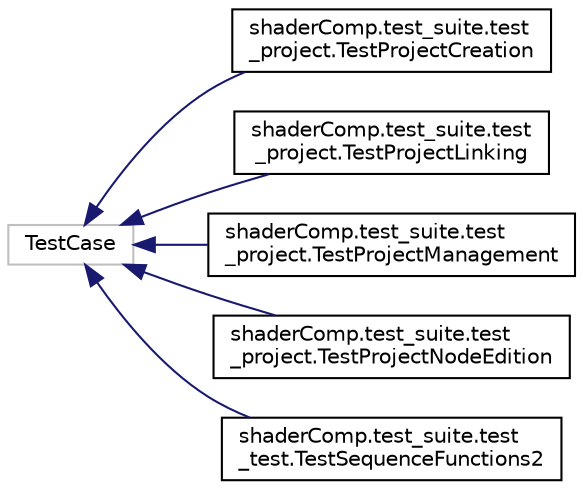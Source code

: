 digraph "Graphical Class Hierarchy"
{
  edge [fontname="Helvetica",fontsize="10",labelfontname="Helvetica",labelfontsize="10"];
  node [fontname="Helvetica",fontsize="10",shape=record];
  rankdir="LR";
  Node1 [label="TestCase",height=0.2,width=0.4,color="grey75", fillcolor="white", style="filled"];
  Node1 -> Node2 [dir="back",color="midnightblue",fontsize="10",style="solid",fontname="Helvetica"];
  Node2 [label="shaderComp.test_suite.test\l_project.TestProjectCreation",height=0.2,width=0.4,color="black", fillcolor="white", style="filled",URL="$classshader_comp_1_1test__suite_1_1test__project_1_1_test_project_creation.html"];
  Node1 -> Node3 [dir="back",color="midnightblue",fontsize="10",style="solid",fontname="Helvetica"];
  Node3 [label="shaderComp.test_suite.test\l_project.TestProjectLinking",height=0.2,width=0.4,color="black", fillcolor="white", style="filled",URL="$classshader_comp_1_1test__suite_1_1test__project_1_1_test_project_linking.html"];
  Node1 -> Node4 [dir="back",color="midnightblue",fontsize="10",style="solid",fontname="Helvetica"];
  Node4 [label="shaderComp.test_suite.test\l_project.TestProjectManagement",height=0.2,width=0.4,color="black", fillcolor="white", style="filled",URL="$classshader_comp_1_1test__suite_1_1test__project_1_1_test_project_management.html"];
  Node1 -> Node5 [dir="back",color="midnightblue",fontsize="10",style="solid",fontname="Helvetica"];
  Node5 [label="shaderComp.test_suite.test\l_project.TestProjectNodeEdition",height=0.2,width=0.4,color="black", fillcolor="white", style="filled",URL="$classshader_comp_1_1test__suite_1_1test__project_1_1_test_project_node_edition.html"];
  Node1 -> Node6 [dir="back",color="midnightblue",fontsize="10",style="solid",fontname="Helvetica"];
  Node6 [label="shaderComp.test_suite.test\l_test.TestSequenceFunctions2",height=0.2,width=0.4,color="black", fillcolor="white", style="filled",URL="$classshader_comp_1_1test__suite_1_1test__test_1_1_test_sequence_functions2.html"];
}

